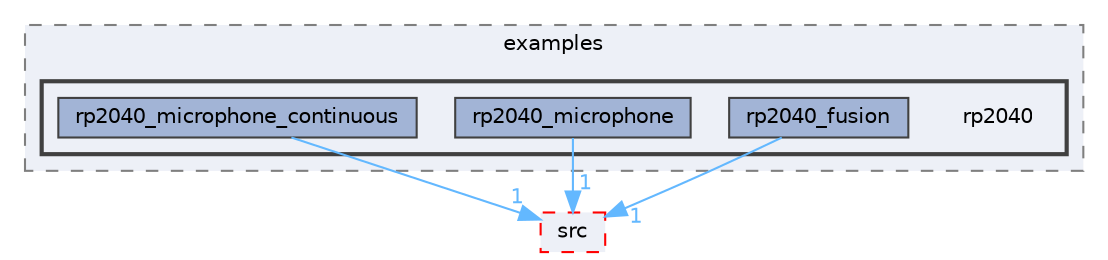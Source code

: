 digraph "Face_Access_inferencing/examples/rp2040"
{
 // LATEX_PDF_SIZE
  bgcolor="transparent";
  edge [fontname=Helvetica,fontsize=10,labelfontname=Helvetica,labelfontsize=10];
  node [fontname=Helvetica,fontsize=10,shape=box,height=0.2,width=0.4];
  compound=true
  subgraph clusterdir_fe62fcf3285c72a5f7cc694ebc0512b6 {
    graph [ bgcolor="#edf0f7", pencolor="grey50", label="examples", fontname=Helvetica,fontsize=10 style="filled,dashed", URL="dir_fe62fcf3285c72a5f7cc694ebc0512b6.html",tooltip=""]
  subgraph clusterdir_3cef469c4997b9ffc787a9e6ede43765 {
    graph [ bgcolor="#edf0f7", pencolor="grey25", label="", fontname=Helvetica,fontsize=10 style="filled,bold", URL="dir_3cef469c4997b9ffc787a9e6ede43765.html",tooltip=""]
    dir_3cef469c4997b9ffc787a9e6ede43765 [shape=plaintext, label="rp2040"];
  dir_db10be555e80d86e6864ec467aa248cd [label="rp2040_fusion", fillcolor="#a2b4d6", color="grey25", style="filled", URL="dir_db10be555e80d86e6864ec467aa248cd.html",tooltip=""];
  dir_eb47ae858a8ca34c3e32520a06c39e3f [label="rp2040_microphone", fillcolor="#a2b4d6", color="grey25", style="filled", URL="dir_eb47ae858a8ca34c3e32520a06c39e3f.html",tooltip=""];
  dir_523a5f84756646b4a54d29fbfb6cab59 [label="rp2040_microphone_continuous", fillcolor="#a2b4d6", color="grey25", style="filled", URL="dir_523a5f84756646b4a54d29fbfb6cab59.html",tooltip=""];
  }
  }
  dir_a10e16a828caf535b3ccf4484f92e610 [label="src", fillcolor="#edf0f7", color="red", style="filled,dashed", URL="dir_a10e16a828caf535b3ccf4484f92e610.html",tooltip=""];
  dir_db10be555e80d86e6864ec467aa248cd->dir_a10e16a828caf535b3ccf4484f92e610 [headlabel="1", labeldistance=1.5 headhref="dir_000267_000302.html" href="dir_000267_000302.html" color="steelblue1" fontcolor="steelblue1"];
  dir_eb47ae858a8ca34c3e32520a06c39e3f->dir_a10e16a828caf535b3ccf4484f92e610 [headlabel="1", labeldistance=1.5 headhref="dir_000268_000302.html" href="dir_000268_000302.html" color="steelblue1" fontcolor="steelblue1"];
  dir_523a5f84756646b4a54d29fbfb6cab59->dir_a10e16a828caf535b3ccf4484f92e610 [headlabel="1", labeldistance=1.5 headhref="dir_000269_000302.html" href="dir_000269_000302.html" color="steelblue1" fontcolor="steelblue1"];
}
